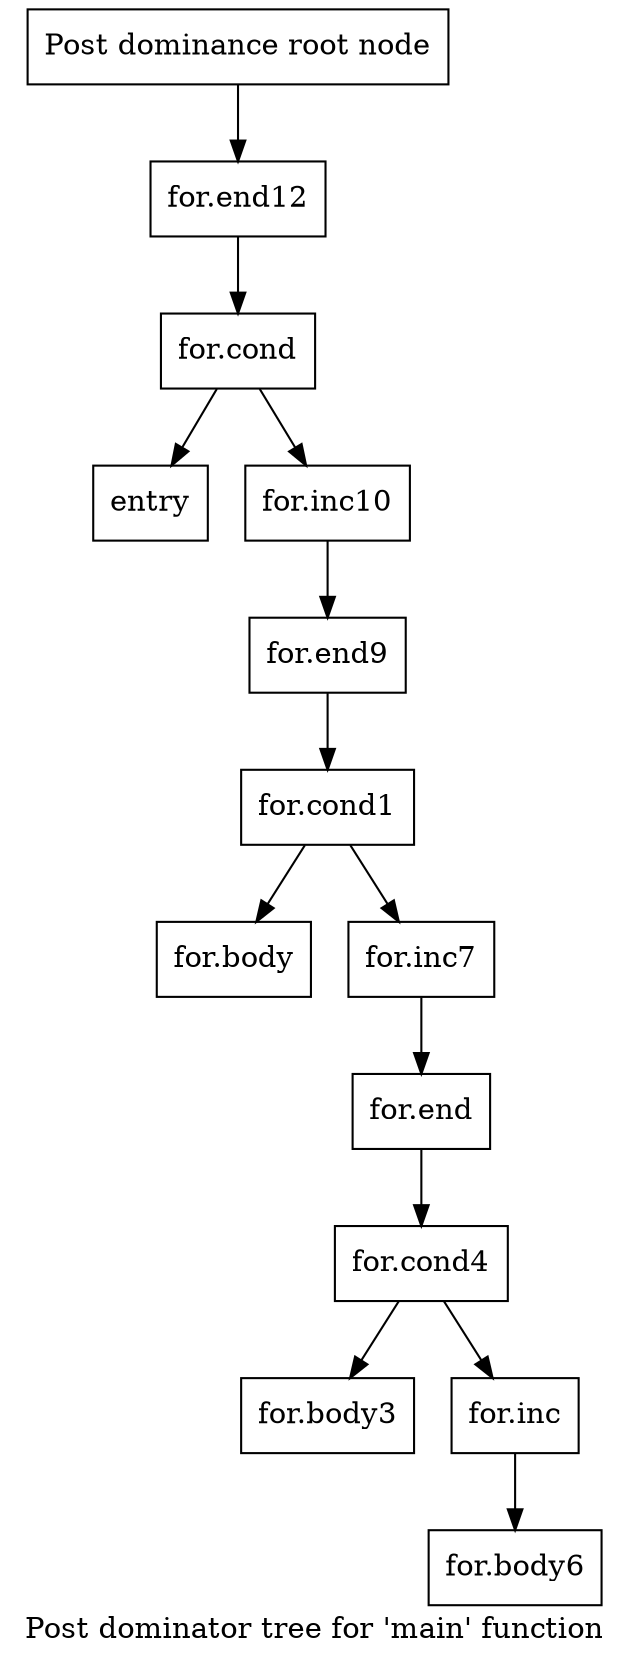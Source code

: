 digraph "Post dominator tree for 'main' function" {
	label="Post dominator tree for 'main' function";

	Node0x563c67d4fb50 [shape=record,label="{Post dominance root node}"];
	Node0x563c67d4fb50 -> Node0x563c67d4ffc0;
	Node0x563c67d4ffc0 [shape=record,label="{for.end12}"];
	Node0x563c67d4ffc0 -> Node0x563c67d50020;
	Node0x563c67d50020 [shape=record,label="{for.cond}"];
	Node0x563c67d50020 -> Node0x563c67d50080;
	Node0x563c67d50020 -> Node0x563c67d500e0;
	Node0x563c67d50080 [shape=record,label="{entry}"];
	Node0x563c67d500e0 [shape=record,label="{for.inc10}"];
	Node0x563c67d500e0 -> Node0x563c67d50140;
	Node0x563c67d50140 [shape=record,label="{for.end9}"];
	Node0x563c67d50140 -> Node0x563c67d501a0;
	Node0x563c67d501a0 [shape=record,label="{for.cond1}"];
	Node0x563c67d501a0 -> Node0x563c67d50200;
	Node0x563c67d501a0 -> Node0x563c67d50260;
	Node0x563c67d50200 [shape=record,label="{for.body}"];
	Node0x563c67d50260 [shape=record,label="{for.inc7}"];
	Node0x563c67d50260 -> Node0x563c67d502c0;
	Node0x563c67d502c0 [shape=record,label="{for.end}"];
	Node0x563c67d502c0 -> Node0x563c67d50320;
	Node0x563c67d50320 [shape=record,label="{for.cond4}"];
	Node0x563c67d50320 -> Node0x563c67d50380;
	Node0x563c67d50320 -> Node0x563c67d503e0;
	Node0x563c67d50380 [shape=record,label="{for.body3}"];
	Node0x563c67d503e0 [shape=record,label="{for.inc}"];
	Node0x563c67d503e0 -> Node0x563c67d50440;
	Node0x563c67d50440 [shape=record,label="{for.body6}"];
}
